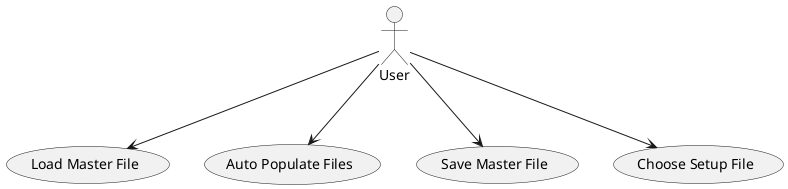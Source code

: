 @startuml

User --> (Load Master File)
User --> (Auto Populate Files)
User --> (Save Master File)
User --> (Choose Setup File)


@enduml
